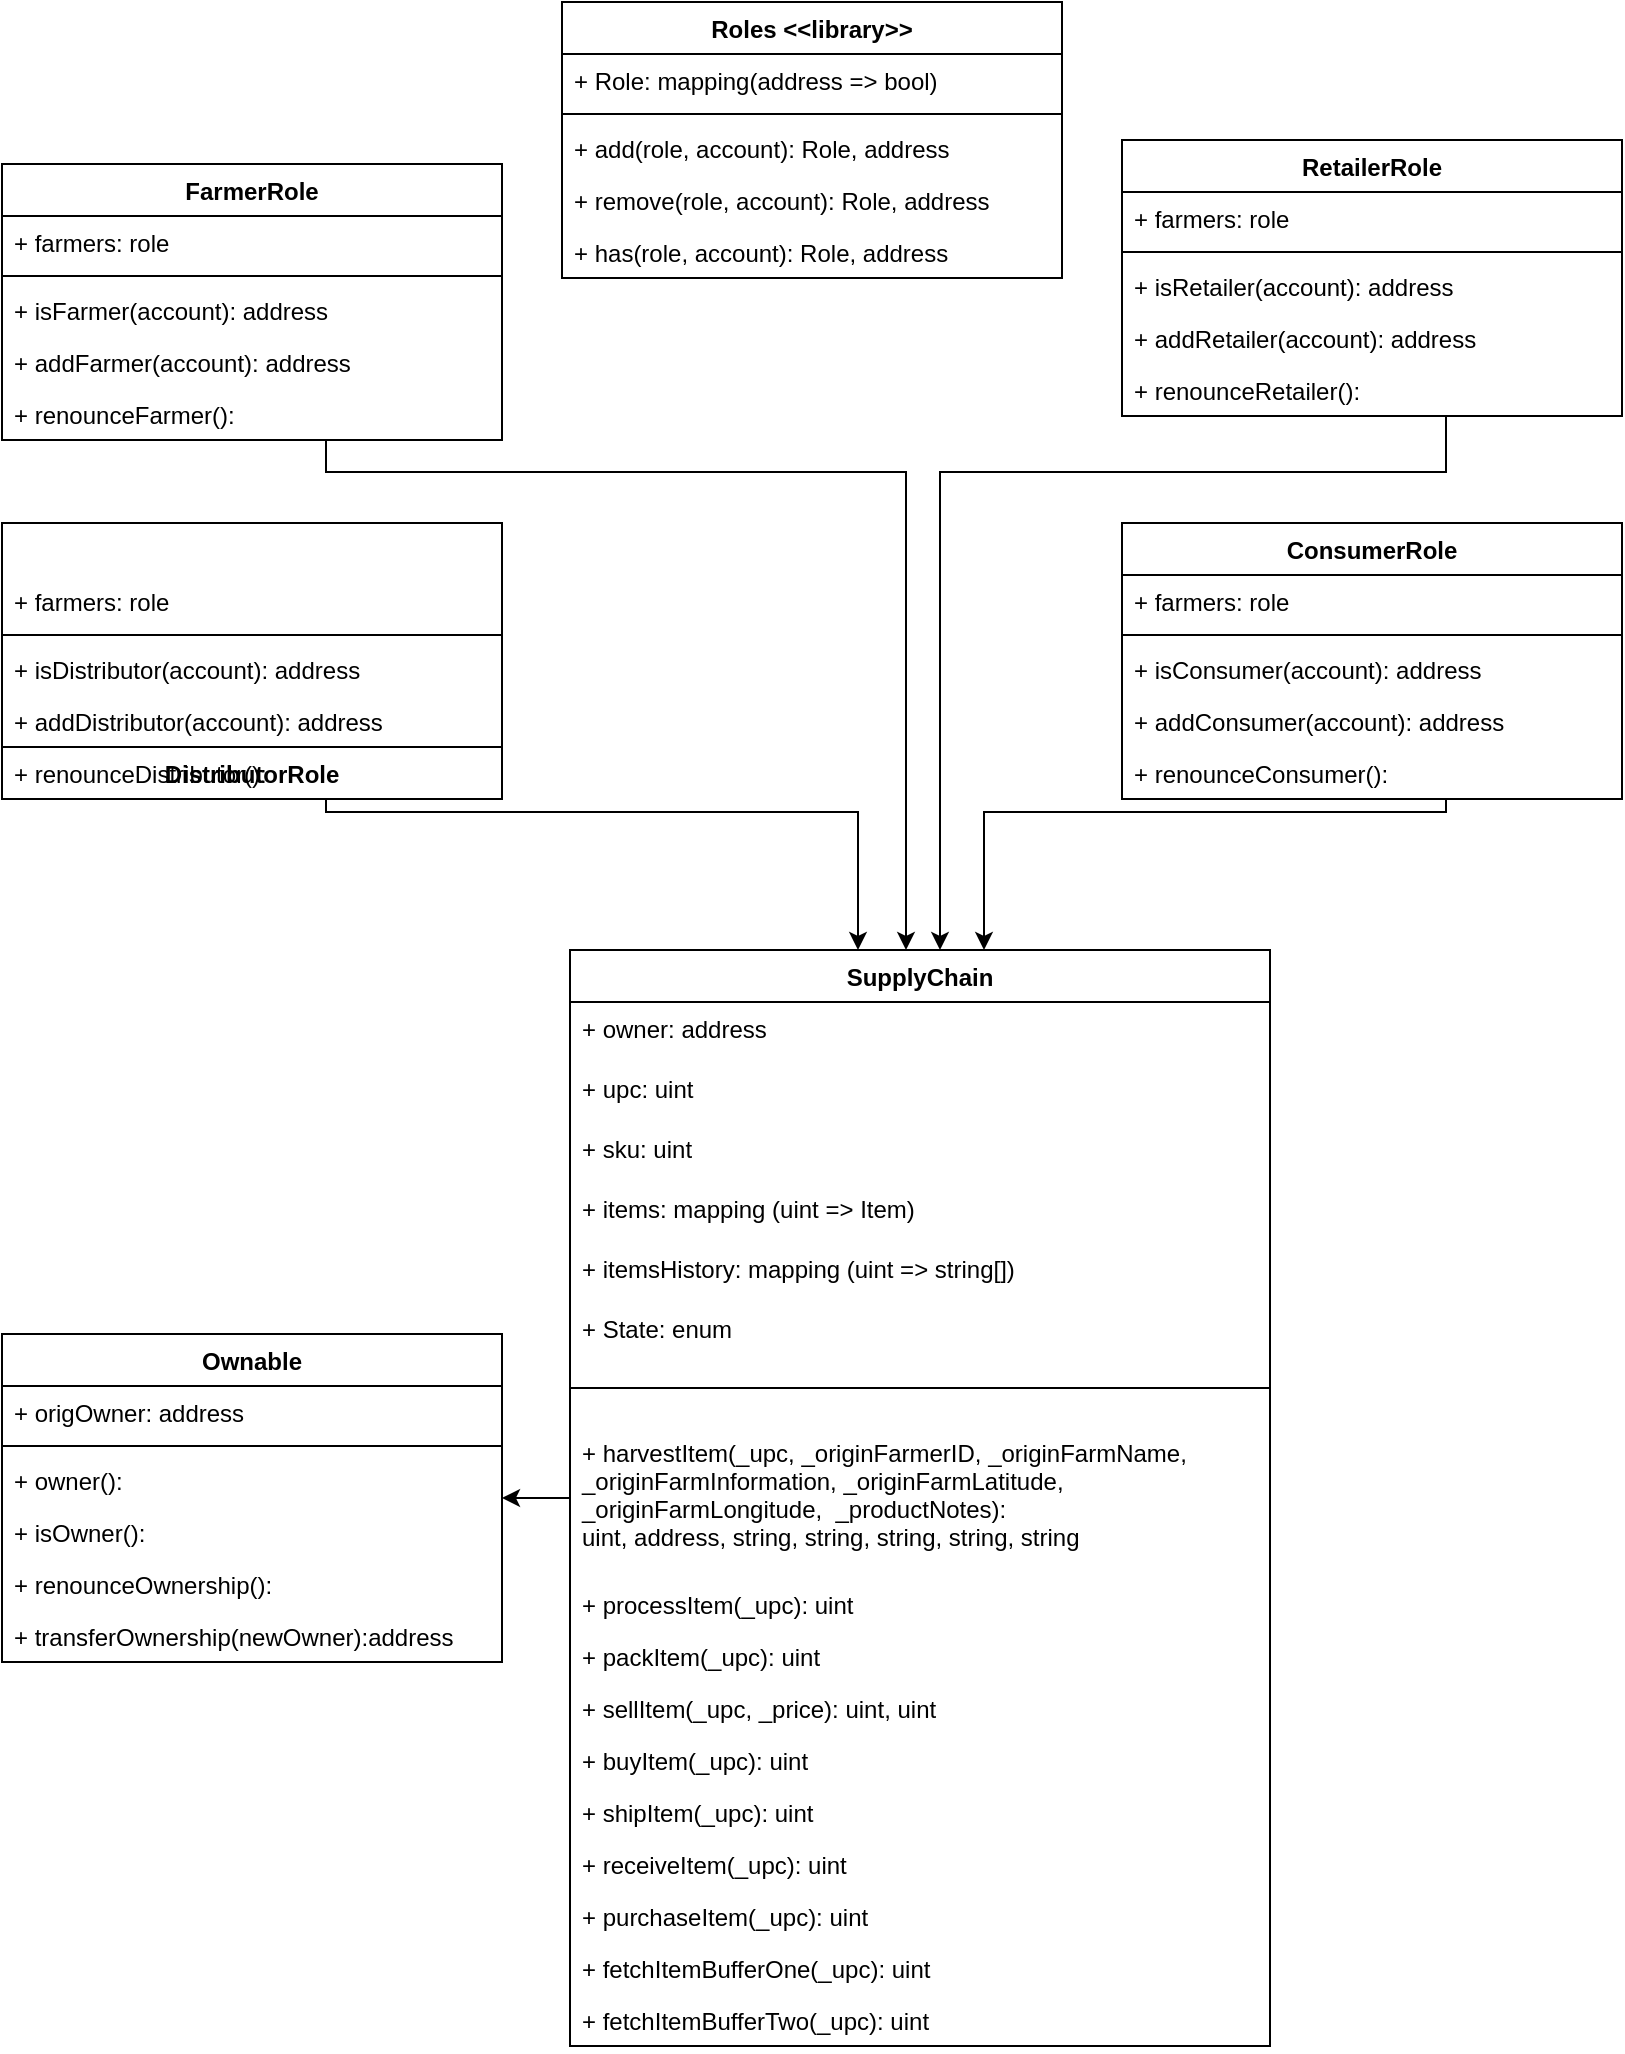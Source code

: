 <mxfile version="11.0.5" type="device"><diagram id="pT7Gl8RswxO2nxJX17aB" name="Page-1"><mxGraphModel dx="1043" dy="548" grid="1" gridSize="10" guides="1" tooltips="1" connect="1" arrows="1" fold="1" page="1" pageScale="1" pageWidth="850" pageHeight="1100" math="0" shadow="0"><root><mxCell id="0"/><mxCell id="1" parent="0"/><mxCell id="CMHyDNBUDEhPvi3AmIVG-5" value="Roles &lt;&lt;library&gt;&gt;" style="swimlane;fontStyle=1;align=center;verticalAlign=top;childLayout=stackLayout;horizontal=1;startSize=26;horizontalStack=0;resizeParent=1;resizeParentMax=0;resizeLast=0;collapsible=1;marginBottom=0;" parent="1" vertex="1"><mxGeometry x="303" y="25" width="250" height="138" as="geometry"/></mxCell><mxCell id="CMHyDNBUDEhPvi3AmIVG-6" value="+ Role: mapping(address =&gt; bool)" style="text;strokeColor=none;fillColor=none;align=left;verticalAlign=top;spacingLeft=4;spacingRight=4;overflow=hidden;rotatable=0;points=[[0,0.5],[1,0.5]];portConstraint=eastwest;" parent="CMHyDNBUDEhPvi3AmIVG-5" vertex="1"><mxGeometry y="26" width="250" height="26" as="geometry"/></mxCell><mxCell id="CMHyDNBUDEhPvi3AmIVG-7" value="" style="line;strokeWidth=1;fillColor=none;align=left;verticalAlign=middle;spacingTop=-1;spacingLeft=3;spacingRight=3;rotatable=0;labelPosition=right;points=[];portConstraint=eastwest;" parent="CMHyDNBUDEhPvi3AmIVG-5" vertex="1"><mxGeometry y="52" width="250" height="8" as="geometry"/></mxCell><mxCell id="CMHyDNBUDEhPvi3AmIVG-8" value="+ add(role, account): Role, address" style="text;strokeColor=none;fillColor=none;align=left;verticalAlign=top;spacingLeft=4;spacingRight=4;overflow=hidden;rotatable=0;points=[[0,0.5],[1,0.5]];portConstraint=eastwest;" parent="CMHyDNBUDEhPvi3AmIVG-5" vertex="1"><mxGeometry y="60" width="250" height="26" as="geometry"/></mxCell><mxCell id="CMHyDNBUDEhPvi3AmIVG-9" value="+ remove(role, account): Role, address" style="text;strokeColor=none;fillColor=none;align=left;verticalAlign=top;spacingLeft=4;spacingRight=4;overflow=hidden;rotatable=0;points=[[0,0.5],[1,0.5]];portConstraint=eastwest;" parent="CMHyDNBUDEhPvi3AmIVG-5" vertex="1"><mxGeometry y="86" width="250" height="26" as="geometry"/></mxCell><mxCell id="CMHyDNBUDEhPvi3AmIVG-10" value="+ has(role, account): Role, address" style="text;strokeColor=none;fillColor=none;align=left;verticalAlign=top;spacingLeft=4;spacingRight=4;overflow=hidden;rotatable=0;points=[[0,0.5],[1,0.5]];portConstraint=eastwest;" parent="CMHyDNBUDEhPvi3AmIVG-5" vertex="1"><mxGeometry y="112" width="250" height="26" as="geometry"/></mxCell><mxCell id="ToalYIsfuY3p8MZZ_Jiz-31" style="edgeStyle=orthogonalEdgeStyle;rounded=0;orthogonalLoop=1;jettySize=auto;html=1;" edge="1" parent="1" source="CMHyDNBUDEhPvi3AmIVG-12" target="vnc23MWi96V4NPjHwJRO-1"><mxGeometry relative="1" as="geometry"/></mxCell><mxCell id="CMHyDNBUDEhPvi3AmIVG-12" value="SupplyChain" style="swimlane;fontStyle=1;align=center;verticalAlign=top;childLayout=stackLayout;horizontal=1;startSize=26;horizontalStack=0;resizeParent=1;resizeParentMax=0;resizeLast=0;collapsible=1;marginBottom=0;" parent="1" vertex="1"><mxGeometry x="307" y="499" width="350" height="548" as="geometry"/></mxCell><mxCell id="CMHyDNBUDEhPvi3AmIVG-13" value="+ owner: address&#xA;&#xA;&#xA;" style="text;strokeColor=none;fillColor=none;align=left;verticalAlign=top;spacingLeft=4;spacingRight=4;overflow=hidden;rotatable=0;points=[[0,0.5],[1,0.5]];portConstraint=eastwest;" parent="CMHyDNBUDEhPvi3AmIVG-12" vertex="1"><mxGeometry y="26" width="350" height="30" as="geometry"/></mxCell><mxCell id="CMHyDNBUDEhPvi3AmIVG-19" value="+ upc: uint&#xA;" style="text;strokeColor=none;fillColor=none;align=left;verticalAlign=top;spacingLeft=4;spacingRight=4;overflow=hidden;rotatable=0;points=[[0,0.5],[1,0.5]];portConstraint=eastwest;" parent="CMHyDNBUDEhPvi3AmIVG-12" vertex="1"><mxGeometry y="56" width="350" height="30" as="geometry"/></mxCell><mxCell id="CMHyDNBUDEhPvi3AmIVG-20" value="+ sku: uint&#xA;" style="text;strokeColor=none;fillColor=none;align=left;verticalAlign=top;spacingLeft=4;spacingRight=4;overflow=hidden;rotatable=0;points=[[0,0.5],[1,0.5]];portConstraint=eastwest;" parent="CMHyDNBUDEhPvi3AmIVG-12" vertex="1"><mxGeometry y="86" width="350" height="30" as="geometry"/></mxCell><mxCell id="CMHyDNBUDEhPvi3AmIVG-21" value="+ items: mapping (uint =&gt; Item)" style="text;strokeColor=none;fillColor=none;align=left;verticalAlign=top;spacingLeft=4;spacingRight=4;overflow=hidden;rotatable=0;points=[[0,0.5],[1,0.5]];portConstraint=eastwest;" parent="CMHyDNBUDEhPvi3AmIVG-12" vertex="1"><mxGeometry y="116" width="350" height="30" as="geometry"/></mxCell><mxCell id="CMHyDNBUDEhPvi3AmIVG-22" value="+ itemsHistory: mapping (uint =&gt; string[])" style="text;strokeColor=none;fillColor=none;align=left;verticalAlign=top;spacingLeft=4;spacingRight=4;overflow=hidden;rotatable=0;points=[[0,0.5],[1,0.5]];portConstraint=eastwest;" parent="CMHyDNBUDEhPvi3AmIVG-12" vertex="1"><mxGeometry y="146" width="350" height="30" as="geometry"/></mxCell><mxCell id="CMHyDNBUDEhPvi3AmIVG-23" value="+ State: enum" style="text;strokeColor=none;fillColor=none;align=left;verticalAlign=top;spacingLeft=4;spacingRight=4;overflow=hidden;rotatable=0;points=[[0,0.5],[1,0.5]];portConstraint=eastwest;" parent="CMHyDNBUDEhPvi3AmIVG-12" vertex="1"><mxGeometry y="176" width="350" height="24" as="geometry"/></mxCell><mxCell id="CMHyDNBUDEhPvi3AmIVG-14" value="" style="line;strokeWidth=1;fillColor=none;align=left;verticalAlign=middle;spacingTop=-1;spacingLeft=3;spacingRight=3;rotatable=0;labelPosition=right;points=[];portConstraint=eastwest;" parent="CMHyDNBUDEhPvi3AmIVG-12" vertex="1"><mxGeometry y="200" width="350" height="38" as="geometry"/></mxCell><mxCell id="CMHyDNBUDEhPvi3AmIVG-15" value="+ harvestItem(_upc, _originFarmerID, _originFarmName,&#xA; _originFarmInformation, _originFarmLatitude, &#xA;_originFarmLongitude,  _productNotes): &#xA;uint, address, string, string, string, string, string" style="text;strokeColor=none;fillColor=none;align=left;verticalAlign=top;spacingLeft=4;spacingRight=4;overflow=hidden;rotatable=0;points=[[0,0.5],[1,0.5]];portConstraint=eastwest;" parent="CMHyDNBUDEhPvi3AmIVG-12" vertex="1"><mxGeometry y="238" width="350" height="76" as="geometry"/></mxCell><mxCell id="CMHyDNBUDEhPvi3AmIVG-16" value="+ processItem(_upc): uint" style="text;strokeColor=none;fillColor=none;align=left;verticalAlign=top;spacingLeft=4;spacingRight=4;overflow=hidden;rotatable=0;points=[[0,0.5],[1,0.5]];portConstraint=eastwest;" parent="CMHyDNBUDEhPvi3AmIVG-12" vertex="1"><mxGeometry y="314" width="350" height="26" as="geometry"/></mxCell><mxCell id="CMHyDNBUDEhPvi3AmIVG-17" value="+ packItem(_upc): uint" style="text;strokeColor=none;fillColor=none;align=left;verticalAlign=top;spacingLeft=4;spacingRight=4;overflow=hidden;rotatable=0;points=[[0,0.5],[1,0.5]];portConstraint=eastwest;" parent="CMHyDNBUDEhPvi3AmIVG-12" vertex="1"><mxGeometry y="340" width="350" height="26" as="geometry"/></mxCell><mxCell id="CMHyDNBUDEhPvi3AmIVG-24" value="+ sellItem(_upc, _price): uint, uint" style="text;strokeColor=none;fillColor=none;align=left;verticalAlign=top;spacingLeft=4;spacingRight=4;overflow=hidden;rotatable=0;points=[[0,0.5],[1,0.5]];portConstraint=eastwest;" parent="CMHyDNBUDEhPvi3AmIVG-12" vertex="1"><mxGeometry y="366" width="350" height="26" as="geometry"/></mxCell><mxCell id="CMHyDNBUDEhPvi3AmIVG-25" value="+ buyItem(_upc): uint" style="text;strokeColor=none;fillColor=none;align=left;verticalAlign=top;spacingLeft=4;spacingRight=4;overflow=hidden;rotatable=0;points=[[0,0.5],[1,0.5]];portConstraint=eastwest;" parent="CMHyDNBUDEhPvi3AmIVG-12" vertex="1"><mxGeometry y="392" width="350" height="26" as="geometry"/></mxCell><mxCell id="CMHyDNBUDEhPvi3AmIVG-26" value="+ shipItem(_upc): uint&#xA;" style="text;strokeColor=none;fillColor=none;align=left;verticalAlign=top;spacingLeft=4;spacingRight=4;overflow=hidden;rotatable=0;points=[[0,0.5],[1,0.5]];portConstraint=eastwest;" parent="CMHyDNBUDEhPvi3AmIVG-12" vertex="1"><mxGeometry y="418" width="350" height="26" as="geometry"/></mxCell><mxCell id="CMHyDNBUDEhPvi3AmIVG-27" value="+ receiveItem(_upc): uint&#xA;" style="text;strokeColor=none;fillColor=none;align=left;verticalAlign=top;spacingLeft=4;spacingRight=4;overflow=hidden;rotatable=0;points=[[0,0.5],[1,0.5]];portConstraint=eastwest;" parent="CMHyDNBUDEhPvi3AmIVG-12" vertex="1"><mxGeometry y="444" width="350" height="26" as="geometry"/></mxCell><mxCell id="CMHyDNBUDEhPvi3AmIVG-28" value="+ purchaseItem(_upc): uint&#xA;" style="text;strokeColor=none;fillColor=none;align=left;verticalAlign=top;spacingLeft=4;spacingRight=4;overflow=hidden;rotatable=0;points=[[0,0.5],[1,0.5]];portConstraint=eastwest;" parent="CMHyDNBUDEhPvi3AmIVG-12" vertex="1"><mxGeometry y="470" width="350" height="26" as="geometry"/></mxCell><mxCell id="CMHyDNBUDEhPvi3AmIVG-29" value="+ fetchItemBufferOne(_upc): uint&#xA;" style="text;strokeColor=none;fillColor=none;align=left;verticalAlign=top;spacingLeft=4;spacingRight=4;overflow=hidden;rotatable=0;points=[[0,0.5],[1,0.5]];portConstraint=eastwest;" parent="CMHyDNBUDEhPvi3AmIVG-12" vertex="1"><mxGeometry y="496" width="350" height="26" as="geometry"/></mxCell><mxCell id="CMHyDNBUDEhPvi3AmIVG-30" value="+ fetchItemBufferTwo(_upc): uint&#xA;" style="text;strokeColor=none;fillColor=none;align=left;verticalAlign=top;spacingLeft=4;spacingRight=4;overflow=hidden;rotatable=0;points=[[0,0.5],[1,0.5]];portConstraint=eastwest;" parent="CMHyDNBUDEhPvi3AmIVG-12" vertex="1"><mxGeometry y="522" width="350" height="26" as="geometry"/></mxCell><mxCell id="vnc23MWi96V4NPjHwJRO-1" value="Ownable" style="swimlane;fontStyle=1;align=center;verticalAlign=top;childLayout=stackLayout;horizontal=1;startSize=26;horizontalStack=0;resizeParent=1;resizeParentMax=0;resizeLast=0;collapsible=1;marginBottom=0;" parent="1" vertex="1"><mxGeometry x="23" y="691" width="250" height="164" as="geometry"/></mxCell><mxCell id="vnc23MWi96V4NPjHwJRO-2" value="+ origOwner: address" style="text;strokeColor=none;fillColor=none;align=left;verticalAlign=top;spacingLeft=4;spacingRight=4;overflow=hidden;rotatable=0;points=[[0,0.5],[1,0.5]];portConstraint=eastwest;" parent="vnc23MWi96V4NPjHwJRO-1" vertex="1"><mxGeometry y="26" width="250" height="26" as="geometry"/></mxCell><mxCell id="vnc23MWi96V4NPjHwJRO-3" value="" style="line;strokeWidth=1;fillColor=none;align=left;verticalAlign=middle;spacingTop=-1;spacingLeft=3;spacingRight=3;rotatable=0;labelPosition=right;points=[];portConstraint=eastwest;" parent="vnc23MWi96V4NPjHwJRO-1" vertex="1"><mxGeometry y="52" width="250" height="8" as="geometry"/></mxCell><mxCell id="vnc23MWi96V4NPjHwJRO-4" value="+ owner(): " style="text;strokeColor=none;fillColor=none;align=left;verticalAlign=top;spacingLeft=4;spacingRight=4;overflow=hidden;rotatable=0;points=[[0,0.5],[1,0.5]];portConstraint=eastwest;" parent="vnc23MWi96V4NPjHwJRO-1" vertex="1"><mxGeometry y="60" width="250" height="26" as="geometry"/></mxCell><mxCell id="vnc23MWi96V4NPjHwJRO-5" value="+ isOwner():" style="text;strokeColor=none;fillColor=none;align=left;verticalAlign=top;spacingLeft=4;spacingRight=4;overflow=hidden;rotatable=0;points=[[0,0.5],[1,0.5]];portConstraint=eastwest;" parent="vnc23MWi96V4NPjHwJRO-1" vertex="1"><mxGeometry y="86" width="250" height="26" as="geometry"/></mxCell><mxCell id="vnc23MWi96V4NPjHwJRO-6" value="+ renounceOwnership():" style="text;strokeColor=none;fillColor=none;align=left;verticalAlign=top;spacingLeft=4;spacingRight=4;overflow=hidden;rotatable=0;points=[[0,0.5],[1,0.5]];portConstraint=eastwest;" parent="vnc23MWi96V4NPjHwJRO-1" vertex="1"><mxGeometry y="112" width="250" height="26" as="geometry"/></mxCell><mxCell id="vnc23MWi96V4NPjHwJRO-7" value="+ transferOwnership(newOwner):address" style="text;strokeColor=none;fillColor=none;align=left;verticalAlign=top;spacingLeft=4;spacingRight=4;overflow=hidden;rotatable=0;points=[[0,0.5],[1,0.5]];portConstraint=eastwest;" parent="vnc23MWi96V4NPjHwJRO-1" vertex="1"><mxGeometry y="138" width="250" height="26" as="geometry"/></mxCell><mxCell id="ToalYIsfuY3p8MZZ_Jiz-26" style="edgeStyle=orthogonalEdgeStyle;rounded=0;orthogonalLoop=1;jettySize=auto;html=1;exitX=0.5;exitY=1;exitDx=0;exitDy=0;" edge="1" parent="1" source="ToalYIsfuY3p8MZZ_Jiz-1" target="CMHyDNBUDEhPvi3AmIVG-12"><mxGeometry relative="1" as="geometry"><Array as="points"><mxPoint x="185" y="260"/><mxPoint x="475" y="260"/></Array></mxGeometry></mxCell><mxCell id="ToalYIsfuY3p8MZZ_Jiz-1" value="FarmerRole" style="swimlane;fontStyle=1;align=center;verticalAlign=top;childLayout=stackLayout;horizontal=1;startSize=26;horizontalStack=0;resizeParent=1;resizeParentMax=0;resizeLast=0;collapsible=1;marginBottom=0;" vertex="1" parent="1"><mxGeometry x="23" y="106" width="250" height="138" as="geometry"/></mxCell><mxCell id="ToalYIsfuY3p8MZZ_Jiz-2" value="+ farmers: role" style="text;strokeColor=none;fillColor=none;align=left;verticalAlign=top;spacingLeft=4;spacingRight=4;overflow=hidden;rotatable=0;points=[[0,0.5],[1,0.5]];portConstraint=eastwest;" vertex="1" parent="ToalYIsfuY3p8MZZ_Jiz-1"><mxGeometry y="26" width="250" height="26" as="geometry"/></mxCell><mxCell id="ToalYIsfuY3p8MZZ_Jiz-3" value="" style="line;strokeWidth=1;fillColor=none;align=left;verticalAlign=middle;spacingTop=-1;spacingLeft=3;spacingRight=3;rotatable=0;labelPosition=right;points=[];portConstraint=eastwest;" vertex="1" parent="ToalYIsfuY3p8MZZ_Jiz-1"><mxGeometry y="52" width="250" height="8" as="geometry"/></mxCell><mxCell id="ToalYIsfuY3p8MZZ_Jiz-4" value="+ isFarmer(account): address" style="text;strokeColor=none;fillColor=none;align=left;verticalAlign=top;spacingLeft=4;spacingRight=4;overflow=hidden;rotatable=0;points=[[0,0.5],[1,0.5]];portConstraint=eastwest;" vertex="1" parent="ToalYIsfuY3p8MZZ_Jiz-1"><mxGeometry y="60" width="250" height="26" as="geometry"/></mxCell><mxCell id="ToalYIsfuY3p8MZZ_Jiz-6" value="+ addFarmer(account): address" style="text;strokeColor=none;fillColor=none;align=left;verticalAlign=top;spacingLeft=4;spacingRight=4;overflow=hidden;rotatable=0;points=[[0,0.5],[1,0.5]];portConstraint=eastwest;" vertex="1" parent="ToalYIsfuY3p8MZZ_Jiz-1"><mxGeometry y="86" width="250" height="26" as="geometry"/></mxCell><mxCell id="ToalYIsfuY3p8MZZ_Jiz-5" value="+ renounceFarmer():" style="text;strokeColor=none;fillColor=none;align=left;verticalAlign=top;spacingLeft=4;spacingRight=4;overflow=hidden;rotatable=0;points=[[0,0.5],[1,0.5]];portConstraint=eastwest;" vertex="1" parent="ToalYIsfuY3p8MZZ_Jiz-1"><mxGeometry y="112" width="250" height="26" as="geometry"/></mxCell><mxCell id="ToalYIsfuY3p8MZZ_Jiz-28" style="edgeStyle=orthogonalEdgeStyle;rounded=0;orthogonalLoop=1;jettySize=auto;html=1;exitX=0.5;exitY=1;exitDx=0;exitDy=0;" edge="1" parent="1" source="ToalYIsfuY3p8MZZ_Jiz-7" target="CMHyDNBUDEhPvi3AmIVG-12"><mxGeometry relative="1" as="geometry"><Array as="points"><mxPoint x="185" y="430"/><mxPoint x="451" y="430"/></Array></mxGeometry></mxCell><mxCell id="ToalYIsfuY3p8MZZ_Jiz-7" value="DistributorRole" style="swimlane;fontStyle=1;align=center;verticalAlign=top;childLayout=stackLayout;horizontal=1;startSize=26;horizontalStack=0;resizeParent=1;resizeParentMax=0;resizeLast=0;collapsible=1;marginBottom=0;flipV=1;flipH=1;" vertex="1" parent="1"><mxGeometry x="23" y="285.5" width="250" height="138" as="geometry"/></mxCell><mxCell id="ToalYIsfuY3p8MZZ_Jiz-8" value="+ farmers: role" style="text;strokeColor=none;fillColor=none;align=left;verticalAlign=top;spacingLeft=4;spacingRight=4;overflow=hidden;rotatable=0;points=[[0,0.5],[1,0.5]];portConstraint=eastwest;" vertex="1" parent="ToalYIsfuY3p8MZZ_Jiz-7"><mxGeometry y="26" width="250" height="26" as="geometry"/></mxCell><mxCell id="ToalYIsfuY3p8MZZ_Jiz-9" value="" style="line;strokeWidth=1;fillColor=none;align=left;verticalAlign=middle;spacingTop=-1;spacingLeft=3;spacingRight=3;rotatable=0;labelPosition=right;points=[];portConstraint=eastwest;" vertex="1" parent="ToalYIsfuY3p8MZZ_Jiz-7"><mxGeometry y="52" width="250" height="8" as="geometry"/></mxCell><mxCell id="ToalYIsfuY3p8MZZ_Jiz-10" value="+ isDistributor(account): address" style="text;strokeColor=none;fillColor=none;align=left;verticalAlign=top;spacingLeft=4;spacingRight=4;overflow=hidden;rotatable=0;points=[[0,0.5],[1,0.5]];portConstraint=eastwest;" vertex="1" parent="ToalYIsfuY3p8MZZ_Jiz-7"><mxGeometry y="60" width="250" height="26" as="geometry"/></mxCell><mxCell id="ToalYIsfuY3p8MZZ_Jiz-11" value="+ addDistributor(account): address" style="text;strokeColor=none;fillColor=none;align=left;verticalAlign=top;spacingLeft=4;spacingRight=4;overflow=hidden;rotatable=0;points=[[0,0.5],[1,0.5]];portConstraint=eastwest;" vertex="1" parent="ToalYIsfuY3p8MZZ_Jiz-7"><mxGeometry y="86" width="250" height="26" as="geometry"/></mxCell><mxCell id="ToalYIsfuY3p8MZZ_Jiz-12" value="+ renounceDistributor():" style="text;strokeColor=none;fillColor=none;align=left;verticalAlign=top;spacingLeft=4;spacingRight=4;overflow=hidden;rotatable=0;points=[[0,0.5],[1,0.5]];portConstraint=eastwest;" vertex="1" parent="ToalYIsfuY3p8MZZ_Jiz-7"><mxGeometry y="112" width="250" height="26" as="geometry"/></mxCell><mxCell id="ToalYIsfuY3p8MZZ_Jiz-29" style="edgeStyle=orthogonalEdgeStyle;rounded=0;orthogonalLoop=1;jettySize=auto;html=1;" edge="1" parent="1" source="ToalYIsfuY3p8MZZ_Jiz-13" target="CMHyDNBUDEhPvi3AmIVG-12"><mxGeometry relative="1" as="geometry"><mxPoint x="492" y="445" as="targetPoint"/><Array as="points"><mxPoint x="745" y="260"/><mxPoint x="492" y="260"/></Array></mxGeometry></mxCell><mxCell id="ToalYIsfuY3p8MZZ_Jiz-13" value="RetailerRole" style="swimlane;fontStyle=1;align=center;verticalAlign=top;childLayout=stackLayout;horizontal=1;startSize=26;horizontalStack=0;resizeParent=1;resizeParentMax=0;resizeLast=0;collapsible=1;marginBottom=0;" vertex="1" parent="1"><mxGeometry x="583" y="94" width="250" height="138" as="geometry"/></mxCell><mxCell id="ToalYIsfuY3p8MZZ_Jiz-14" value="+ farmers: role" style="text;strokeColor=none;fillColor=none;align=left;verticalAlign=top;spacingLeft=4;spacingRight=4;overflow=hidden;rotatable=0;points=[[0,0.5],[1,0.5]];portConstraint=eastwest;" vertex="1" parent="ToalYIsfuY3p8MZZ_Jiz-13"><mxGeometry y="26" width="250" height="26" as="geometry"/></mxCell><mxCell id="ToalYIsfuY3p8MZZ_Jiz-15" value="" style="line;strokeWidth=1;fillColor=none;align=left;verticalAlign=middle;spacingTop=-1;spacingLeft=3;spacingRight=3;rotatable=0;labelPosition=right;points=[];portConstraint=eastwest;" vertex="1" parent="ToalYIsfuY3p8MZZ_Jiz-13"><mxGeometry y="52" width="250" height="8" as="geometry"/></mxCell><mxCell id="ToalYIsfuY3p8MZZ_Jiz-16" value="+ isRetailer(account): address" style="text;strokeColor=none;fillColor=none;align=left;verticalAlign=top;spacingLeft=4;spacingRight=4;overflow=hidden;rotatable=0;points=[[0,0.5],[1,0.5]];portConstraint=eastwest;" vertex="1" parent="ToalYIsfuY3p8MZZ_Jiz-13"><mxGeometry y="60" width="250" height="26" as="geometry"/></mxCell><mxCell id="ToalYIsfuY3p8MZZ_Jiz-17" value="+ addRetailer(account): address" style="text;strokeColor=none;fillColor=none;align=left;verticalAlign=top;spacingLeft=4;spacingRight=4;overflow=hidden;rotatable=0;points=[[0,0.5],[1,0.5]];portConstraint=eastwest;" vertex="1" parent="ToalYIsfuY3p8MZZ_Jiz-13"><mxGeometry y="86" width="250" height="26" as="geometry"/></mxCell><mxCell id="ToalYIsfuY3p8MZZ_Jiz-18" value="+ renounceRetailer():" style="text;strokeColor=none;fillColor=none;align=left;verticalAlign=top;spacingLeft=4;spacingRight=4;overflow=hidden;rotatable=0;points=[[0,0.5],[1,0.5]];portConstraint=eastwest;" vertex="1" parent="ToalYIsfuY3p8MZZ_Jiz-13"><mxGeometry y="112" width="250" height="26" as="geometry"/></mxCell><mxCell id="ToalYIsfuY3p8MZZ_Jiz-30" style="edgeStyle=orthogonalEdgeStyle;rounded=0;orthogonalLoop=1;jettySize=auto;html=1;" edge="1" parent="1" source="ToalYIsfuY3p8MZZ_Jiz-19" target="CMHyDNBUDEhPvi3AmIVG-12"><mxGeometry relative="1" as="geometry"><Array as="points"><mxPoint x="745" y="430"/><mxPoint x="514" y="430"/></Array></mxGeometry></mxCell><mxCell id="ToalYIsfuY3p8MZZ_Jiz-19" value="ConsumerRole" style="swimlane;fontStyle=1;align=center;verticalAlign=top;childLayout=stackLayout;horizontal=1;startSize=26;horizontalStack=0;resizeParent=1;resizeParentMax=0;resizeLast=0;collapsible=1;marginBottom=0;" vertex="1" parent="1"><mxGeometry x="583" y="285.5" width="250" height="138" as="geometry"/></mxCell><mxCell id="ToalYIsfuY3p8MZZ_Jiz-20" value="+ farmers: role" style="text;strokeColor=none;fillColor=none;align=left;verticalAlign=top;spacingLeft=4;spacingRight=4;overflow=hidden;rotatable=0;points=[[0,0.5],[1,0.5]];portConstraint=eastwest;" vertex="1" parent="ToalYIsfuY3p8MZZ_Jiz-19"><mxGeometry y="26" width="250" height="26" as="geometry"/></mxCell><mxCell id="ToalYIsfuY3p8MZZ_Jiz-21" value="" style="line;strokeWidth=1;fillColor=none;align=left;verticalAlign=middle;spacingTop=-1;spacingLeft=3;spacingRight=3;rotatable=0;labelPosition=right;points=[];portConstraint=eastwest;" vertex="1" parent="ToalYIsfuY3p8MZZ_Jiz-19"><mxGeometry y="52" width="250" height="8" as="geometry"/></mxCell><mxCell id="ToalYIsfuY3p8MZZ_Jiz-22" value="+ isConsumer(account): address" style="text;strokeColor=none;fillColor=none;align=left;verticalAlign=top;spacingLeft=4;spacingRight=4;overflow=hidden;rotatable=0;points=[[0,0.5],[1,0.5]];portConstraint=eastwest;" vertex="1" parent="ToalYIsfuY3p8MZZ_Jiz-19"><mxGeometry y="60" width="250" height="26" as="geometry"/></mxCell><mxCell id="ToalYIsfuY3p8MZZ_Jiz-23" value="+ addConsumer(account): address" style="text;strokeColor=none;fillColor=none;align=left;verticalAlign=top;spacingLeft=4;spacingRight=4;overflow=hidden;rotatable=0;points=[[0,0.5],[1,0.5]];portConstraint=eastwest;" vertex="1" parent="ToalYIsfuY3p8MZZ_Jiz-19"><mxGeometry y="86" width="250" height="26" as="geometry"/></mxCell><mxCell id="ToalYIsfuY3p8MZZ_Jiz-24" value="+ renounceConsumer():" style="text;strokeColor=none;fillColor=none;align=left;verticalAlign=top;spacingLeft=4;spacingRight=4;overflow=hidden;rotatable=0;points=[[0,0.5],[1,0.5]];portConstraint=eastwest;" vertex="1" parent="ToalYIsfuY3p8MZZ_Jiz-19"><mxGeometry y="112" width="250" height="26" as="geometry"/></mxCell></root></mxGraphModel></diagram></mxfile>